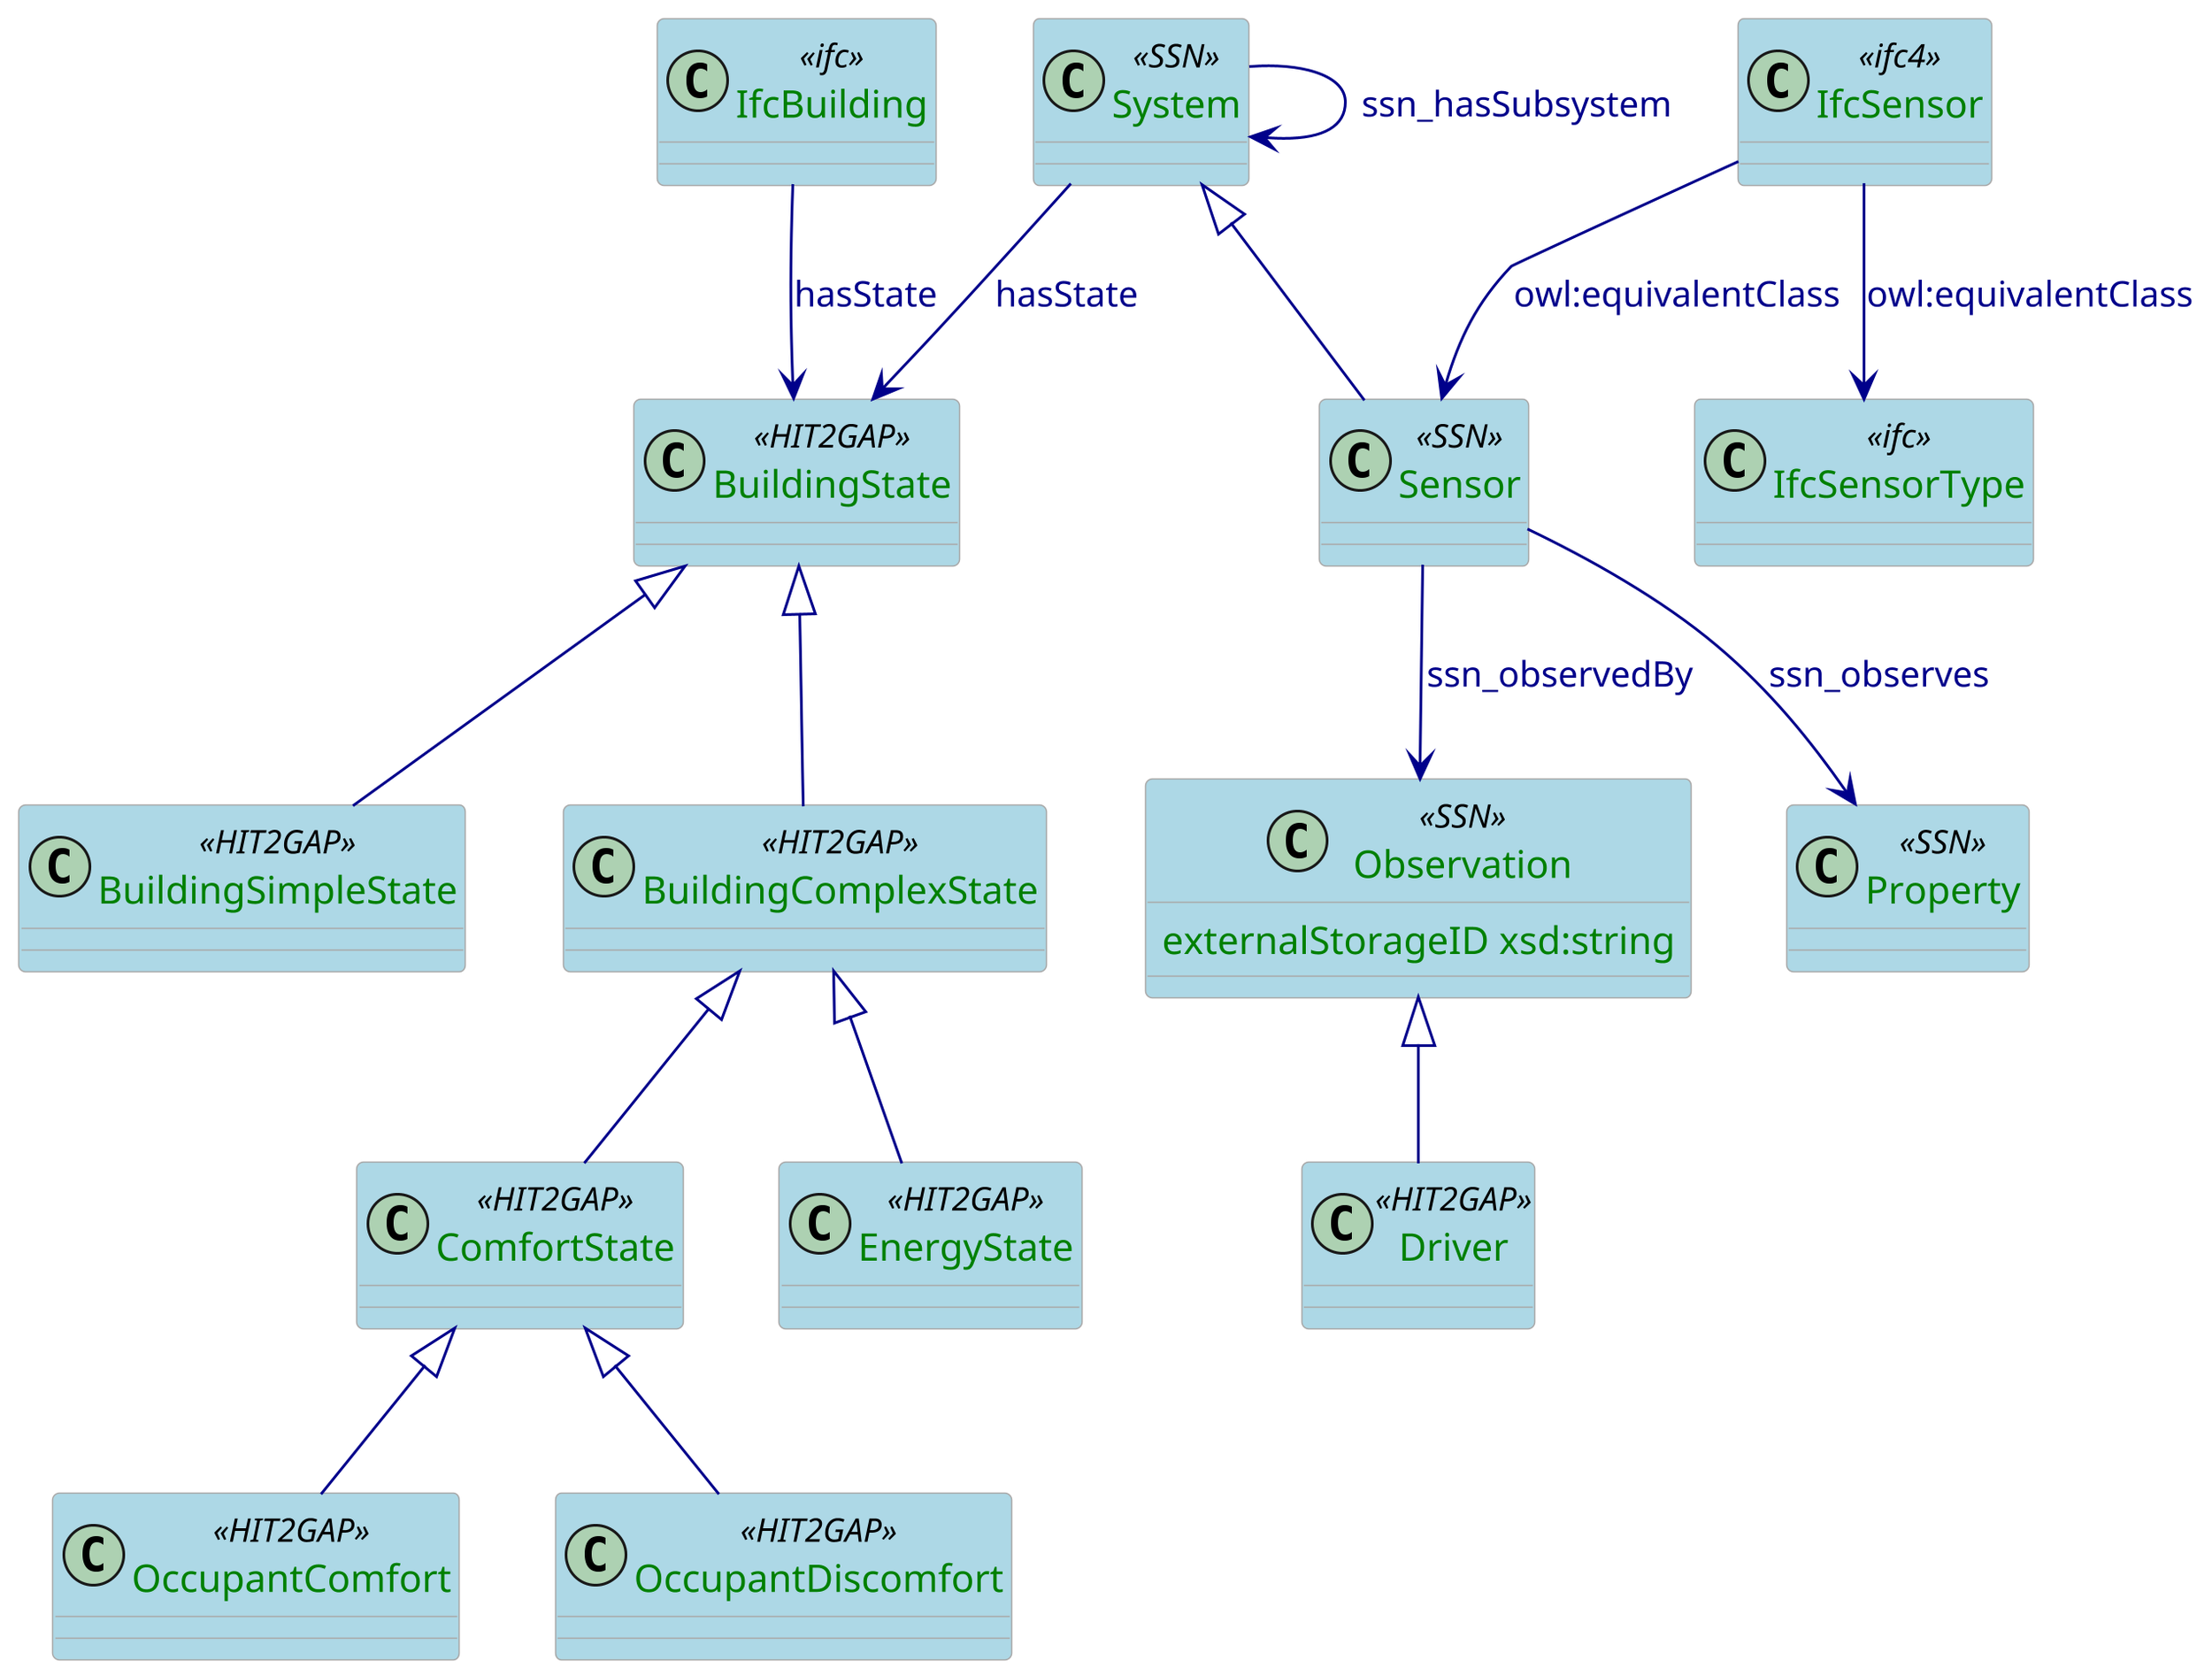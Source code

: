 @startuml

skinparam class {
  ArrowColor DarkBlue
  ArrowFontColor DarkBlue
  BackgroundColor LightBlue
  BorderColor DarkGrey
}
skinparam dpi 300
skinparam stereotypeCBackgroundColor Wheat
skinparam classAttributeFontColor  Green

class System <<SSN>>{

}

class BuildingState <<HIT2GAP>>{

}

class BuildingSimpleState <<HIT2GAP>>{

}

class BuildingComplexState <<HIT2GAP>>{

}

class EnergyState <<HIT2GAP>>{

}

class ComfortState <<HIT2GAP>>{

}

class OccupantComfort <<HIT2GAP>>{

}

class OccupantDiscomfort <<HIT2GAP>>{

}
class Driver <<HIT2GAP>>{

}

class Observation <<SSN>> {
  externalStorageID xsd:string
}

class Property <<SSN>> {

}

class Sensor <<SSN>>

class IfcBuilding <<ifc>>
class IfcSensor <<ifc4>>
class IfcSensorType <<ifc>>

IfcBuilding --> BuildingState:hasState
System --> BuildingState: hasState
BuildingState <|-- BuildingSimpleState
BuildingState <|-- BuildingComplexState
BuildingComplexState <|-- EnergyState
BuildingComplexState <|-- ComfortState
ComfortState <|-- OccupantComfort
ComfortState <|-- OccupantDiscomfort
System --> System:ssn_hasSubsystem
System <|-- Sensor
Sensor --> Observation:ssn_observedBy
Sensor --> Property:ssn_observes
IfcSensor --> Sensor: owl:equivalentClass

Observation <|-- Driver

IfcSensor --> IfcSensorType: owl:equivalentClass

@enduml
